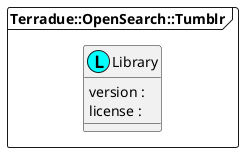 @startuml
package "Terradue::OpenSearch::Tumblr" <<Frame>> {
  class "Library" as namespace_terradue_1_1_open_search_1_1_tumblr << (L, cyan) >> [[../technology/packages/namespace_terradue_1_1_open_search_1_1_tumblr.html]] {
     version : 
     license : 
  }
}
@enduml
